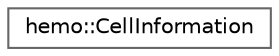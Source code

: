 digraph "Graphical Class Hierarchy"
{
 // LATEX_PDF_SIZE
  bgcolor="transparent";
  edge [fontname=Helvetica,fontsize=10,labelfontname=Helvetica,labelfontsize=10];
  node [fontname=Helvetica,fontsize=10,shape=box,height=0.2,width=0.4];
  rankdir="LR";
  Node0 [id="Node000000",label="hemo::CellInformation",height=0.2,width=0.4,color="grey40", fillcolor="white", style="filled",URL="$structhemo_1_1CellInformation.html",tooltip=" "];
}
